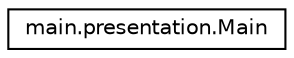 digraph "Graphical Class Hierarchy"
{
 // INTERACTIVE_SVG=YES
 // LATEX_PDF_SIZE
  edge [fontname="Helvetica",fontsize="10",labelfontname="Helvetica",labelfontsize="10"];
  node [fontname="Helvetica",fontsize="10",shape=record];
  rankdir="LR";
  Node0 [label="main.presentation.Main",height=0.2,width=0.4,color="black", fillcolor="white", style="filled",URL="$classmain_1_1presentation_1_1Main.html",tooltip=" "];
}
